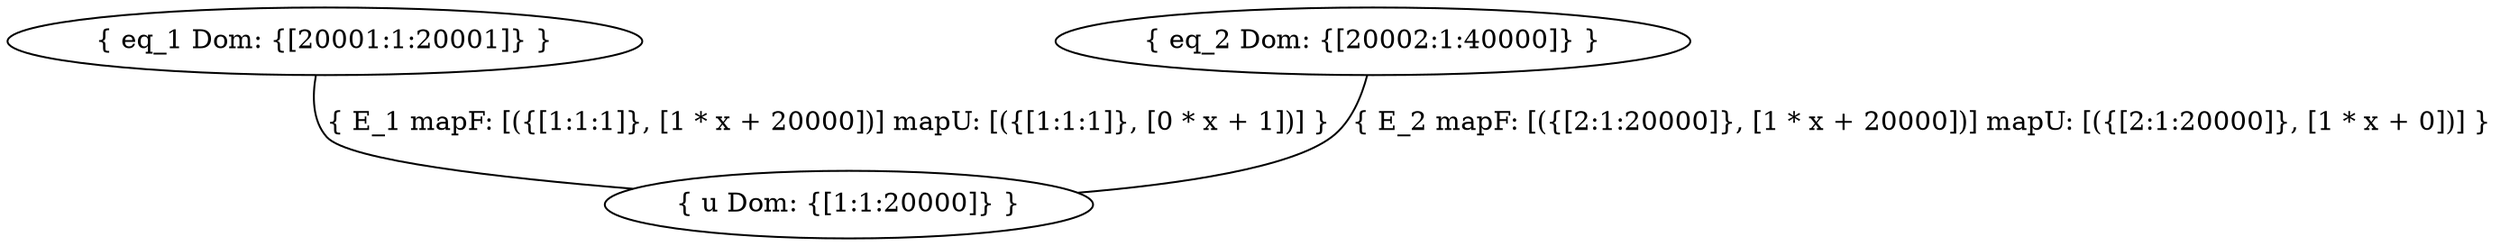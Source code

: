 digraph G{
    ratio="fill"
    node[shape="ellipse"]
    u [label="{ u Dom: {[1:1:20000]} }"]
    eq_1 [label="{ eq_1 Dom: {[20001:1:20001]} }"]
    eq_2 [label="{ eq_2 Dom: {[20002:1:40000]} }"]
    
eq_1 -> u [label="{ E_1 mapF: [({[1:1:1]}, [1 * x + 20000])] mapU: [({[1:1:1]}, [0 * x + 1])] }", arrowhead="none"]
    eq_2 -> u [label="{ E_2 mapF: [({[2:1:20000]}, [1 * x + 20000])] mapU: [({[2:1:20000]}, [1 * x + 0])] }", arrowhead="none"]
    
}
